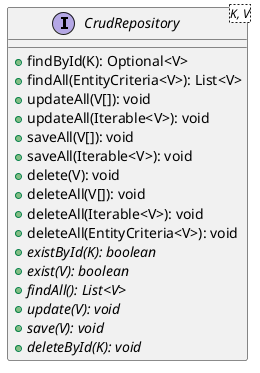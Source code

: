 @startuml

    interface CrudRepository<K, V> {
        +findById(K): Optional<V>
        +findAll(EntityCriteria<V>): List<V>
        +updateAll(V[]): void
        +updateAll(Iterable<V>): void
        +saveAll(V[]): void
        +saveAll(Iterable<V>): void
        +delete(V): void
        +deleteAll(V[]): void
        +deleteAll(Iterable<V>): void
        +deleteAll(EntityCriteria<V>): void
        {abstract} +existById(K): boolean
        {abstract} +exist(V): boolean
        {abstract} +findAll(): List<V>
        {abstract} +update(V): void
        {abstract} +save(V): void
        {abstract} +deleteById(K): void
    }

@enduml
